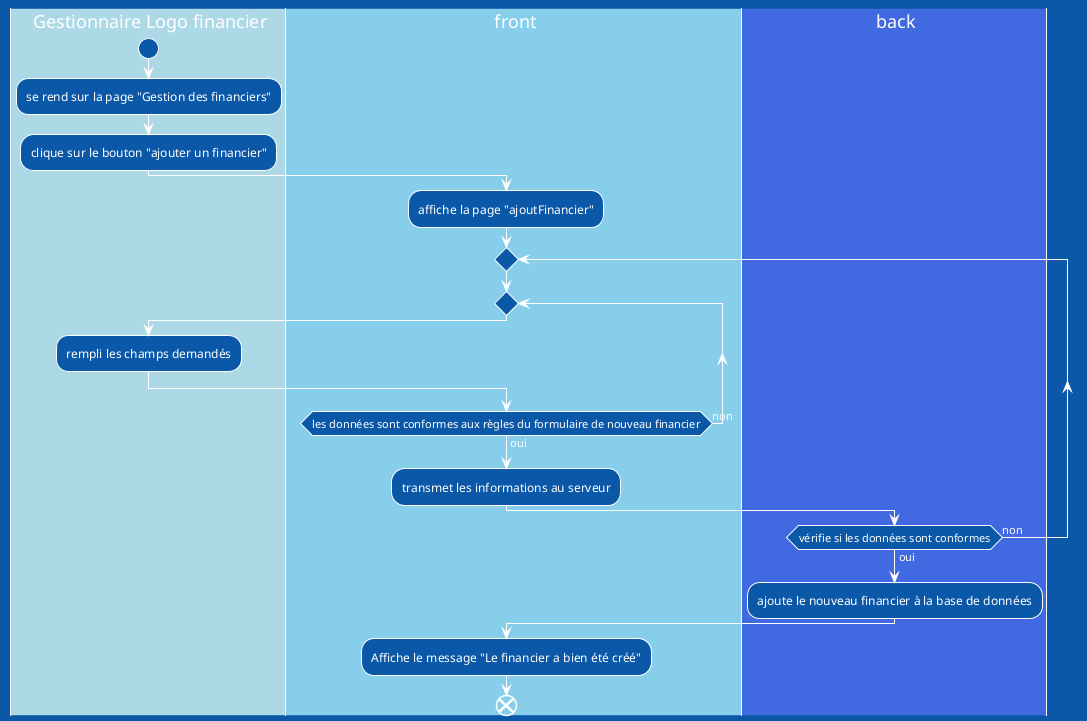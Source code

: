 @startuml "AVES - ajouter un financier"
!theme amiga

|#LightBlue|u| Gestionnaire Logo financier
start
|#SkyBlue|f| front
|#RoyalBlue|b| back

|u|
:se rend sur la page "Gestion des financiers";
:clique sur le bouton "ajouter un financier";
|f|
:affiche la page "ajoutFinancier";
repeat
repeat
|u|
:rempli les champs demandés;
|f|
repeatwhile(les données sont conformes aux règles du formulaire de nouveau financier) is(non) not(oui)
:transmet les informations au serveur;
|b|
repeatwhile(vérifie si les données sont conformes) is(non) not(oui)
:ajoute le nouveau financier à la base de données;
|f|
:Affiche le message "Le financier a bien été créé";

end

@enduml


@startuml "AVES - modifié un financier"
!theme amiga

|#LightBlue|u| Gestionnaire Logo financier
start
|#SkyBlue|f| front
|#RoyalBlue|b| back

|u|
:se rend sur la page "Nos financiers";
:clique sur le bouton "modifier un financier";
|f|
:transmet la demande au serveur;
|b|
:importe les données liées au financier;
|f|
:affiche la page "modifierFinancier" avec les champs pré-remplis;
repeat
repeat
|u|
:modifie les champs de données;
|f|
repeatwhile(les données sont conformes aux règles du formulaire de financier) is(non) not(oui)
:transmet les informations au serveur;
|b|
repeatwhile(vérifie si les données sont conformes) is(non) not(oui)
:modifie les données du financier dans la base de données;
|f|
:Affiche le message "Ce financier a bien été modifié";

end

@enduml


@startuml "AVES - supprimer un financier"
!theme amiga

|#LightBlue|u| Gestionnaire Logo financier
start
|#SkyBlue|f| front
|#RoyalBlue|b| back

|u|
:se rend sur la page "Nos financiers";
:clique sur le bouton "supprimer un financier";
|f|
:affiche le message "êtes-vous sur de vouloir supprimer ce financier ?";
|u|
if(choisi de cliquer sur :) is(oui) then
|f|
:transmet les données au server;
|b|
:efface les données du financier de la base de données;
|f|
:Affiche "financier supprimé";
else(non)
|f|
:Affiche la page des financiers;
endif

end

@enduml

